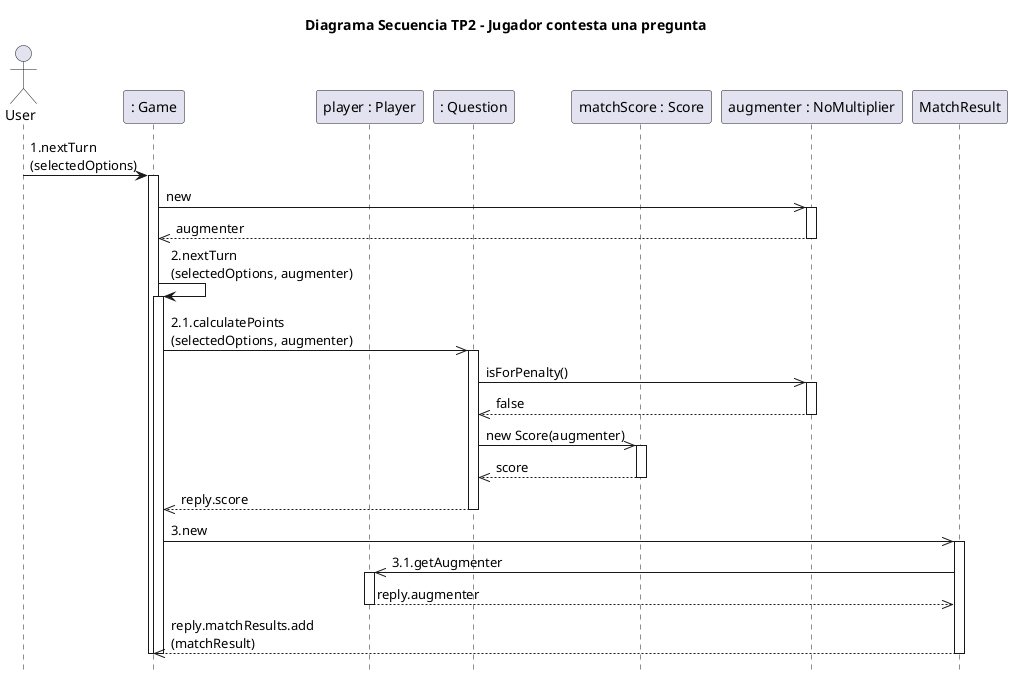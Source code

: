 @startuml

actor User
title Diagrama Secuencia TP2 - Jugador contesta una pregunta
hide footbox

participant ": Game" as game
participant "player : Player" as player
participant ": Question" as question
participant "matchScore : Score" as score
participant "augmenter : NoMultiplier" as augmenter


User -> game:1.nextTurn\n(selectedOptions)
activate game
game ->> augmenter:new
activate augmenter
augmenter -->> game:augmenter
deactivate augmenter
game-> game:2.nextTurn\n(selectedOptions, augmenter)
activate game
game->>question:2.1.calculatePoints\n(selectedOptions, augmenter)
activate question
question ->> augmenter:isForPenalty()
activate augmenter
augmenter -->> question:false
deactivate augmenter
question ->> score:new Score(augmenter)
activate score
score -->> question:score
deactivate score
question -->>game:reply.score
deactivate question
game->>MatchResult:3.new
activate MatchResult
MatchResult->>player:3.1.getAugmenter
activate player
player-->>MatchResult:reply.augmenter
deactivate player
MatchResult-->>game:reply.matchResults.add\n(matchResult)
deactivate MatchResult
deactivate game
deactivate game
@enduml

